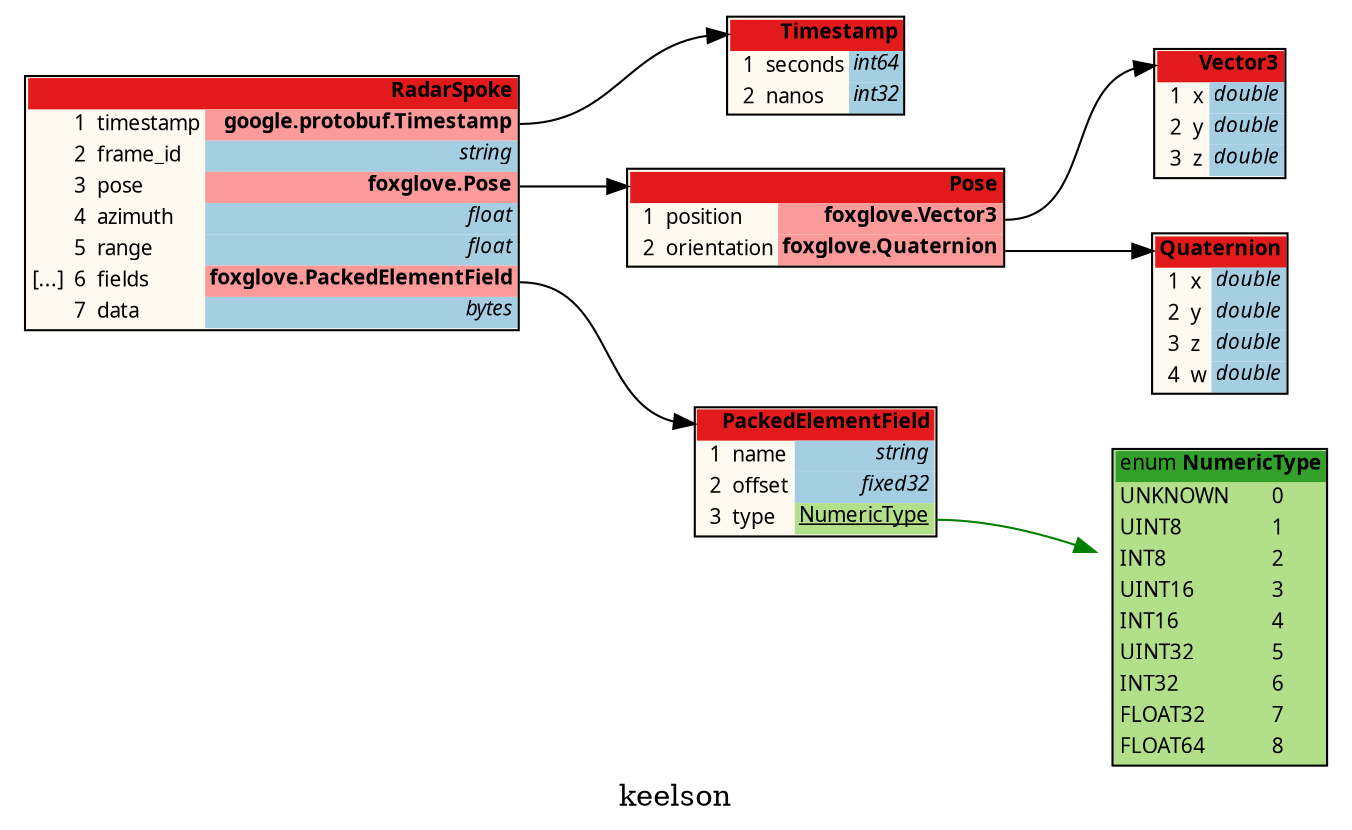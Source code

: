/*
	do not edit:
	auto-generated by github.com/seamia/protodot
*/
digraph protodot {

	/* package:   keelson */
	/* source:    messages/payloads/RadarReading.proto */
	/* selection: .RadarSpoke */

	rankdir=LR;
	label="keelson";
	tooltip="keelson";
	bgcolor="transparent"

	node [
		shape=plaintext
		fontsize=10
		fontname="Ubuntu"
	];


	/* ------ nodes ------ */
	Node_Ja_102	[shape=plaintext tooltip="foxglove.Vector3" label=<<TABLE BORDER="1" CELLBORDER="0" CELLSPACING="0" BGCOLOR="#fffaf0"><TR><TD COLSPAN="4" PORT="header" BGCOLOR="#e31a1c" ALIGN="right"><b>Vector3</b></TD></TR><TR><TD ALIGN="right"></TD><TD ALIGN="right">1</TD><TD ALIGN="left">x</TD><TD BGCOLOR="#a6cee3" PORT="pox" ALIGN="right" TITLE="double"><i>double</i></TD></TR><TR><TD ALIGN="right"></TD><TD ALIGN="right">2</TD><TD ALIGN="left">y</TD><TD BGCOLOR="#a6cee3" PORT="poy" ALIGN="right" TITLE="double"><i>double</i></TD></TR><TR><TD ALIGN="right"></TD><TD ALIGN="right">3</TD><TD ALIGN="left">z</TD><TD BGCOLOR="#a6cee3" PORT="poz" ALIGN="right" TITLE="double"><i>double</i></TD></TR></TABLE>>];
	Node_Ja_101	[shape=plaintext tooltip="foxglove.Quaternion" label=<<TABLE BORDER="1" CELLBORDER="0" CELLSPACING="0" BGCOLOR="#fffaf0"><TR><TD COLSPAN="4" PORT="header" BGCOLOR="#e31a1c" ALIGN="right"><b>Quaternion</b></TD></TR><TR><TD ALIGN="right"></TD><TD ALIGN="right">1</TD><TD ALIGN="left">x</TD><TD BGCOLOR="#a6cee3" PORT="pox" ALIGN="right" TITLE="double"><i>double</i></TD></TR><TR><TD ALIGN="right"></TD><TD ALIGN="right">2</TD><TD ALIGN="left">y</TD><TD BGCOLOR="#a6cee3" PORT="poy" ALIGN="right" TITLE="double"><i>double</i></TD></TR><TR><TD ALIGN="right"></TD><TD ALIGN="right">3</TD><TD ALIGN="left">z</TD><TD BGCOLOR="#a6cee3" PORT="poz" ALIGN="right" TITLE="double"><i>double</i></TD></TR><TR><TD ALIGN="right"></TD><TD ALIGN="right">4</TD><TD ALIGN="left">w</TD><TD BGCOLOR="#a6cee3" PORT="pow" ALIGN="right" TITLE="double"><i>double</i></TD></TR></TABLE>>];
	Node_Ja_105	[shape=plaintext tooltip="NumericType" label=<<TABLE BORDER="1" CELLBORDER="0" CELLSPACING="0" BGCOLOR="#b2df8a"><TR><TD COLSPAN="2" PORT="header" BGCOLOR="#33a02c" ALIGN="right">enum <b>NumericType</b></TD></TR><TR><TD BGCOLOR="#b2df8a" ALIGN="left">UNKNOWN</TD><TD BGCOLOR="#b2df8a" ALIGN="left">0</TD></TR><TR><TD BGCOLOR="#b2df8a" ALIGN="left">UINT8</TD><TD BGCOLOR="#b2df8a" ALIGN="left">1</TD></TR><TR><TD BGCOLOR="#b2df8a" ALIGN="left">INT8</TD><TD BGCOLOR="#b2df8a" ALIGN="left">2</TD></TR><TR><TD BGCOLOR="#b2df8a" ALIGN="left">UINT16</TD><TD BGCOLOR="#b2df8a" ALIGN="left">3</TD></TR><TR><TD BGCOLOR="#b2df8a" ALIGN="left">INT16</TD><TD BGCOLOR="#b2df8a" ALIGN="left">4</TD></TR><TR><TD BGCOLOR="#b2df8a" ALIGN="left">UINT32</TD><TD BGCOLOR="#b2df8a" ALIGN="left">5</TD></TR><TR><TD BGCOLOR="#b2df8a" ALIGN="left">INT32</TD><TD BGCOLOR="#b2df8a" ALIGN="left">6</TD></TR><TR><TD BGCOLOR="#b2df8a" ALIGN="left">FLOAT32</TD><TD BGCOLOR="#b2df8a" ALIGN="left">7</TD></TR><TR><TD BGCOLOR="#b2df8a" ALIGN="left">FLOAT64</TD><TD BGCOLOR="#b2df8a" ALIGN="left">8</TD></TR></TABLE>>];
	Node_Ja_106	[shape=plaintext tooltip="keelson.RadarSpoke" label=<<TABLE BORDER="1" CELLBORDER="0" CELLSPACING="0" BGCOLOR="#fffaf0"><TR><TD COLSPAN="4" PORT="header" BGCOLOR="#e31a1c" ALIGN="right"><b>RadarSpoke</b></TD></TR><TR><TD ALIGN="right"></TD><TD ALIGN="right">1</TD><TD ALIGN="left">timestamp</TD><TD BGCOLOR="#fb9a99" PORT="potimestamp" ALIGN="right"><b>google.protobuf.Timestamp</b></TD></TR><TR><TD ALIGN="right"></TD><TD ALIGN="right">2</TD><TD ALIGN="left">frame_id</TD><TD BGCOLOR="#a6cee3" PORT="poframe_id" ALIGN="right" TITLE="string"><i>string</i></TD></TR><TR><TD ALIGN="right"></TD><TD ALIGN="right">3</TD><TD ALIGN="left">pose</TD><TD BGCOLOR="#fb9a99" PORT="popose" ALIGN="right"><b>foxglove.Pose</b></TD></TR><TR><TD ALIGN="right"></TD><TD ALIGN="right">4</TD><TD ALIGN="left">azimuth</TD><TD BGCOLOR="#a6cee3" PORT="poazimuth" ALIGN="right" TITLE="float"><i>float</i></TD></TR><TR><TD ALIGN="right"></TD><TD ALIGN="right">5</TD><TD ALIGN="left">range</TD><TD BGCOLOR="#a6cee3" PORT="porange" ALIGN="right" TITLE="float"><i>float</i></TD></TR><TR><TD ALIGN="right">[...]</TD><TD ALIGN="right">6</TD><TD ALIGN="left">fields</TD><TD BGCOLOR="#fb9a99" PORT="pofields" ALIGN="right"><b>foxglove.PackedElementField</b></TD></TR><TR><TD ALIGN="right"></TD><TD ALIGN="right">7</TD><TD ALIGN="left">data</TD><TD BGCOLOR="#a6cee3" PORT="podata" ALIGN="right" TITLE="bytes"><i>bytes</i></TD></TR></TABLE>>];
	Node_Ja_103	[shape=plaintext tooltip="foxglove.Pose" label=<<TABLE BORDER="1" CELLBORDER="0" CELLSPACING="0" BGCOLOR="#fffaf0"><TR><TD COLSPAN="4" PORT="header" BGCOLOR="#e31a1c" ALIGN="right"><b>Pose</b></TD></TR><TR><TD ALIGN="right"></TD><TD ALIGN="right">1</TD><TD ALIGN="left">position</TD><TD BGCOLOR="#fb9a99" PORT="poposition" ALIGN="right"><b>foxglove.Vector3</b></TD></TR><TR><TD ALIGN="right"></TD><TD ALIGN="right">2</TD><TD ALIGN="left">orientation</TD><TD BGCOLOR="#fb9a99" PORT="poorientation" ALIGN="right"><b>foxglove.Quaternion</b></TD></TR></TABLE>>];
	Node_Ja_104	[shape=plaintext tooltip="foxglove.PackedElementField" label=<<TABLE BORDER="1" CELLBORDER="0" CELLSPACING="0" BGCOLOR="#fffaf0"><TR><TD COLSPAN="4" PORT="header" BGCOLOR="#e31a1c" ALIGN="right"><b>PackedElementField</b></TD></TR><TR><TD ALIGN="right"></TD><TD ALIGN="right">1</TD><TD ALIGN="left">name</TD><TD BGCOLOR="#a6cee3" PORT="poname" ALIGN="right" TITLE="string"><i>string</i></TD></TR><TR><TD ALIGN="right"></TD><TD ALIGN="right">2</TD><TD ALIGN="left">offset</TD><TD BGCOLOR="#a6cee3" PORT="pooffset" ALIGN="right" TITLE="fixed32"><i>fixed32</i></TD></TR><TR><TD ALIGN="right"></TD><TD ALIGN="right">3</TD><TD ALIGN="left">type</TD><TD BGCOLOR="#b2df8a" PORT="potype" ALIGN="right"><u>NumericType</u></TD></TR></TABLE>>];
	Node_Ja_100	[shape=plaintext tooltip="google.protobuf.Timestamp" label=<<TABLE BORDER="1" CELLBORDER="0" CELLSPACING="0" BGCOLOR="#fffaf0"><TR><TD COLSPAN="4" PORT="header" BGCOLOR="#e31a1c" ALIGN="right"><b>Timestamp</b></TD></TR><TR><TD ALIGN="right"></TD><TD ALIGN="right">1</TD><TD ALIGN="left">seconds</TD><TD BGCOLOR="#a6cee3" PORT="poseconds" ALIGN="right" TITLE="int64"><i>int64</i></TD></TR><TR><TD ALIGN="right"></TD><TD ALIGN="right">2</TD><TD ALIGN="left">nanos</TD><TD BGCOLOR="#a6cee3" PORT="ponanos" ALIGN="right" TITLE="int32"><i>int32</i></TD></TR></TABLE>>];

	/* ------ connections ------ */
	Node_Ja_103:poorientation:e	-> Node_Ja_101:header [color="#000000" tooltip="Ja_103 --> Ja_101"];
	Node_Ja_104:potype:e	-> Node_Ja_105 [color="#008000" tooltip="Ja_104 --> Ja_105"];
	Node_Ja_106:popose:e	-> Node_Ja_103:header [color="#000000" tooltip="Ja_106 --> Ja_103"];
	Node_Ja_106:pofields:e	-> Node_Ja_104:header [color="#000000" tooltip="Ja_106 --> Ja_104"];
	Node_Ja_106:potimestamp:e	-> Node_Ja_100:header [color="#000000" tooltip="Ja_106 --> Ja_100"];
	Node_Ja_103:poposition:e	-> Node_Ja_102:header [color="#000000" tooltip="Ja_103 --> Ja_102"];

	/* generated by github.com/seamia/protodot on Thursday, 08-May-25 19:23:50 UTC */
}
